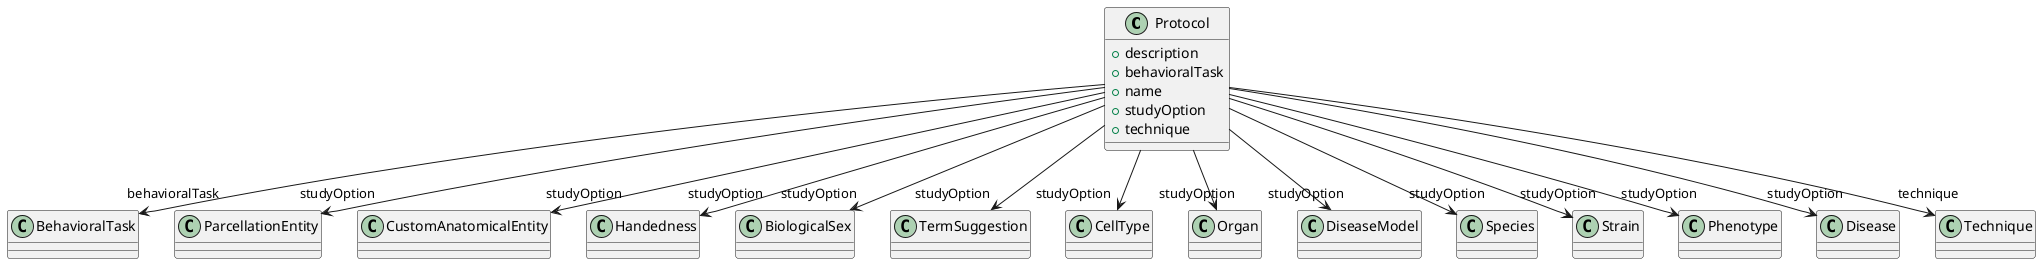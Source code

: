 @startuml
class Protocol {
+description
+behavioralTask
+name
+studyOption
+technique

}
Protocol -d-> "behavioralTask" BehavioralTask
Protocol -d-> "studyOption" ParcellationEntity
Protocol -d-> "studyOption" CustomAnatomicalEntity
Protocol -d-> "studyOption" Handedness
Protocol -d-> "studyOption" BiologicalSex
Protocol -d-> "studyOption" TermSuggestion
Protocol -d-> "studyOption" CellType
Protocol -d-> "studyOption" Organ
Protocol -d-> "studyOption" DiseaseModel
Protocol -d-> "studyOption" Species
Protocol -d-> "studyOption" Strain
Protocol -d-> "studyOption" Phenotype
Protocol -d-> "studyOption" Disease
Protocol -d-> "technique" Technique

@enduml
